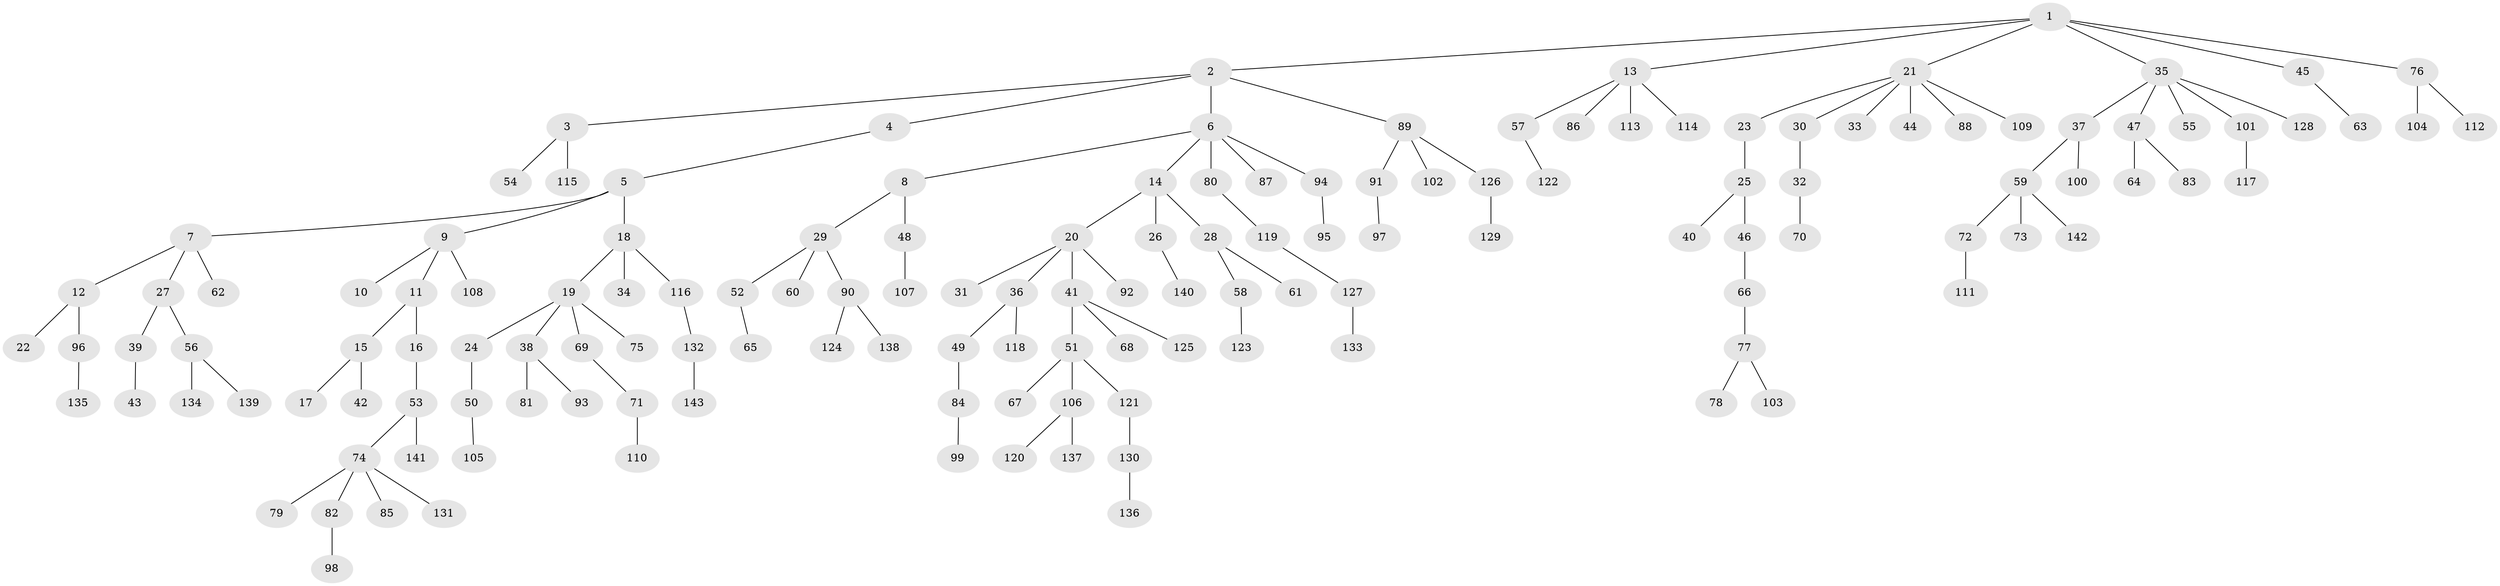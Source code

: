 // coarse degree distribution, {6: 0.019801980198019802, 5: 0.0297029702970297, 2: 0.297029702970297, 4: 0.0891089108910891, 3: 0.09900990099009901, 1: 0.46534653465346537}
// Generated by graph-tools (version 1.1) at 2025/37/03/04/25 23:37:17]
// undirected, 143 vertices, 142 edges
graph export_dot {
  node [color=gray90,style=filled];
  1;
  2;
  3;
  4;
  5;
  6;
  7;
  8;
  9;
  10;
  11;
  12;
  13;
  14;
  15;
  16;
  17;
  18;
  19;
  20;
  21;
  22;
  23;
  24;
  25;
  26;
  27;
  28;
  29;
  30;
  31;
  32;
  33;
  34;
  35;
  36;
  37;
  38;
  39;
  40;
  41;
  42;
  43;
  44;
  45;
  46;
  47;
  48;
  49;
  50;
  51;
  52;
  53;
  54;
  55;
  56;
  57;
  58;
  59;
  60;
  61;
  62;
  63;
  64;
  65;
  66;
  67;
  68;
  69;
  70;
  71;
  72;
  73;
  74;
  75;
  76;
  77;
  78;
  79;
  80;
  81;
  82;
  83;
  84;
  85;
  86;
  87;
  88;
  89;
  90;
  91;
  92;
  93;
  94;
  95;
  96;
  97;
  98;
  99;
  100;
  101;
  102;
  103;
  104;
  105;
  106;
  107;
  108;
  109;
  110;
  111;
  112;
  113;
  114;
  115;
  116;
  117;
  118;
  119;
  120;
  121;
  122;
  123;
  124;
  125;
  126;
  127;
  128;
  129;
  130;
  131;
  132;
  133;
  134;
  135;
  136;
  137;
  138;
  139;
  140;
  141;
  142;
  143;
  1 -- 2;
  1 -- 13;
  1 -- 21;
  1 -- 35;
  1 -- 45;
  1 -- 76;
  2 -- 3;
  2 -- 4;
  2 -- 6;
  2 -- 89;
  3 -- 54;
  3 -- 115;
  4 -- 5;
  5 -- 7;
  5 -- 9;
  5 -- 18;
  6 -- 8;
  6 -- 14;
  6 -- 80;
  6 -- 87;
  6 -- 94;
  7 -- 12;
  7 -- 27;
  7 -- 62;
  8 -- 29;
  8 -- 48;
  9 -- 10;
  9 -- 11;
  9 -- 108;
  11 -- 15;
  11 -- 16;
  12 -- 22;
  12 -- 96;
  13 -- 57;
  13 -- 86;
  13 -- 113;
  13 -- 114;
  14 -- 20;
  14 -- 26;
  14 -- 28;
  15 -- 17;
  15 -- 42;
  16 -- 53;
  18 -- 19;
  18 -- 34;
  18 -- 116;
  19 -- 24;
  19 -- 38;
  19 -- 69;
  19 -- 75;
  20 -- 31;
  20 -- 36;
  20 -- 41;
  20 -- 92;
  21 -- 23;
  21 -- 30;
  21 -- 33;
  21 -- 44;
  21 -- 88;
  21 -- 109;
  23 -- 25;
  24 -- 50;
  25 -- 40;
  25 -- 46;
  26 -- 140;
  27 -- 39;
  27 -- 56;
  28 -- 58;
  28 -- 61;
  29 -- 52;
  29 -- 60;
  29 -- 90;
  30 -- 32;
  32 -- 70;
  35 -- 37;
  35 -- 47;
  35 -- 55;
  35 -- 101;
  35 -- 128;
  36 -- 49;
  36 -- 118;
  37 -- 59;
  37 -- 100;
  38 -- 81;
  38 -- 93;
  39 -- 43;
  41 -- 51;
  41 -- 68;
  41 -- 125;
  45 -- 63;
  46 -- 66;
  47 -- 64;
  47 -- 83;
  48 -- 107;
  49 -- 84;
  50 -- 105;
  51 -- 67;
  51 -- 106;
  51 -- 121;
  52 -- 65;
  53 -- 74;
  53 -- 141;
  56 -- 134;
  56 -- 139;
  57 -- 122;
  58 -- 123;
  59 -- 72;
  59 -- 73;
  59 -- 142;
  66 -- 77;
  69 -- 71;
  71 -- 110;
  72 -- 111;
  74 -- 79;
  74 -- 82;
  74 -- 85;
  74 -- 131;
  76 -- 104;
  76 -- 112;
  77 -- 78;
  77 -- 103;
  80 -- 119;
  82 -- 98;
  84 -- 99;
  89 -- 91;
  89 -- 102;
  89 -- 126;
  90 -- 124;
  90 -- 138;
  91 -- 97;
  94 -- 95;
  96 -- 135;
  101 -- 117;
  106 -- 120;
  106 -- 137;
  116 -- 132;
  119 -- 127;
  121 -- 130;
  126 -- 129;
  127 -- 133;
  130 -- 136;
  132 -- 143;
}
